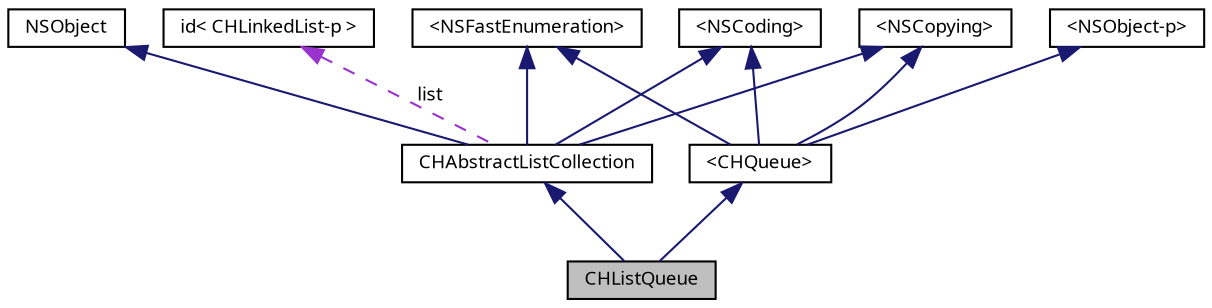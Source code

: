 digraph "CHListQueue"
{
  bgcolor="transparent";
  edge [fontname="LucidaGrande",fontsize="9",labelfontname="LucidaGrande",labelfontsize="9"];
  node [fontname="LucidaGrande",fontsize="9",shape=record];
  Node1 [label="CHListQueue",height=0.2,width=0.4,color="black", fillcolor="grey75", style="filled" fontcolor="black"];
  Node2 -> Node1 [dir="back",color="midnightblue",fontsize="9",style="solid",fontname="LucidaGrande"];
  Node2 [label="CHAbstractListCollection",height=0.2,width=0.4,color="black",URL="$interface_c_h_abstract_list_collection.html",tooltip="An abstract class which implements common behaviors of list-based collections."];
  Node3 -> Node2 [dir="back",color="midnightblue",fontsize="9",style="solid",fontname="LucidaGrande"];
  Node3 [label="NSObject",height=0.2,width=0.4,color="black",URL="/Users/pavellitvinenko/Documents/My Projects/LoopsequeDJ/App/Libraries/CHDataStructures/doxygen/doxygen-cocoa-tags.xml$http://developer.apple.com/mac/library/documentation/Cocoa/Reference/Foundation/Classes/NSObject_Class/Reference/Reference.html"];
  Node4 -> Node2 [dir="back",color="midnightblue",fontsize="9",style="solid",fontname="LucidaGrande"];
  Node4 [label="\<NSCoding\>",height=0.2,width=0.4,color="black",URL="/Users/pavellitvinenko/Documents/My Projects/LoopsequeDJ/App/Libraries/CHDataStructures/doxygen/doxygen-cocoa-tags.xml$http://developer.apple.com/mac/library/documentation/Cocoa/Reference/Foundation/Protocols/NSCoding_Protocol/Reference/Reference.html"];
  Node5 -> Node2 [dir="back",color="midnightblue",fontsize="9",style="solid",fontname="LucidaGrande"];
  Node5 [label="\<NSCopying\>",height=0.2,width=0.4,color="black",URL="/Users/pavellitvinenko/Documents/My Projects/LoopsequeDJ/App/Libraries/CHDataStructures/doxygen/doxygen-cocoa-tags.xml$http://developer.apple.com/mac/library/documentation/Cocoa/Reference/Foundation/Protocols/NSCopying_Protocol/Reference/Reference.html"];
  Node6 -> Node2 [dir="back",color="midnightblue",fontsize="9",style="solid",fontname="LucidaGrande"];
  Node6 [label="\<NSFastEnumeration\>",height=0.2,width=0.4,color="black",URL="/Users/pavellitvinenko/Documents/My Projects/LoopsequeDJ/App/Libraries/CHDataStructures/doxygen/doxygen-cocoa-tags.xml$http://developer.apple.com/mac/library/documentation/Cocoa/Reference/NSFastEnumeration_protocol/Reference/NSFastEnumeration.html"];
  Node7 -> Node2 [dir="back",color="darkorchid3",fontsize="9",style="dashed",label=" list" ,fontname="LucidaGrande"];
  Node7 [label="id\< CHLinkedList-p \>",height=0.2,width=0.4,color="black",URL="/Users/pavellitvinenko/Documents/My Projects/LoopsequeDJ/App/Libraries/CHDataStructures/doxygen/doxygen-cocoa-tags.xml$http://developer.apple.com/mac/library/documentation/Cocoa/Reference/ObjCRuntimeRef/Reference/reference.html"];
  Node8 -> Node1 [dir="back",color="midnightblue",fontsize="9",style="solid",fontname="LucidaGrande"];
  Node8 [label="\<CHQueue\>",height=0.2,width=0.4,color="black",URL="$protocol_c_h_queue-p.html",tooltip="A queue protocol with methods for FIFO (&quot;First In, First Out&quot;) operations."];
  Node9 -> Node8 [dir="back",color="midnightblue",fontsize="9",style="solid",fontname="LucidaGrande"];
  Node9 [label="\<NSObject-p\>",height=0.2,width=0.4,color="black",URL="/Users/pavellitvinenko/Documents/My Projects/LoopsequeDJ/App/Libraries/CHDataStructures/doxygen/doxygen-cocoa-tags.xml$http://developer.apple.com/mac/library/documentation/Cocoa/Reference/Foundation/Protocols/NSObject_Protocol/Reference/NSObject.html"];
  Node4 -> Node8 [dir="back",color="midnightblue",fontsize="9",style="solid",fontname="LucidaGrande"];
  Node5 -> Node8 [dir="back",color="midnightblue",fontsize="9",style="solid",fontname="LucidaGrande"];
  Node6 -> Node8 [dir="back",color="midnightblue",fontsize="9",style="solid",fontname="LucidaGrande"];
}

